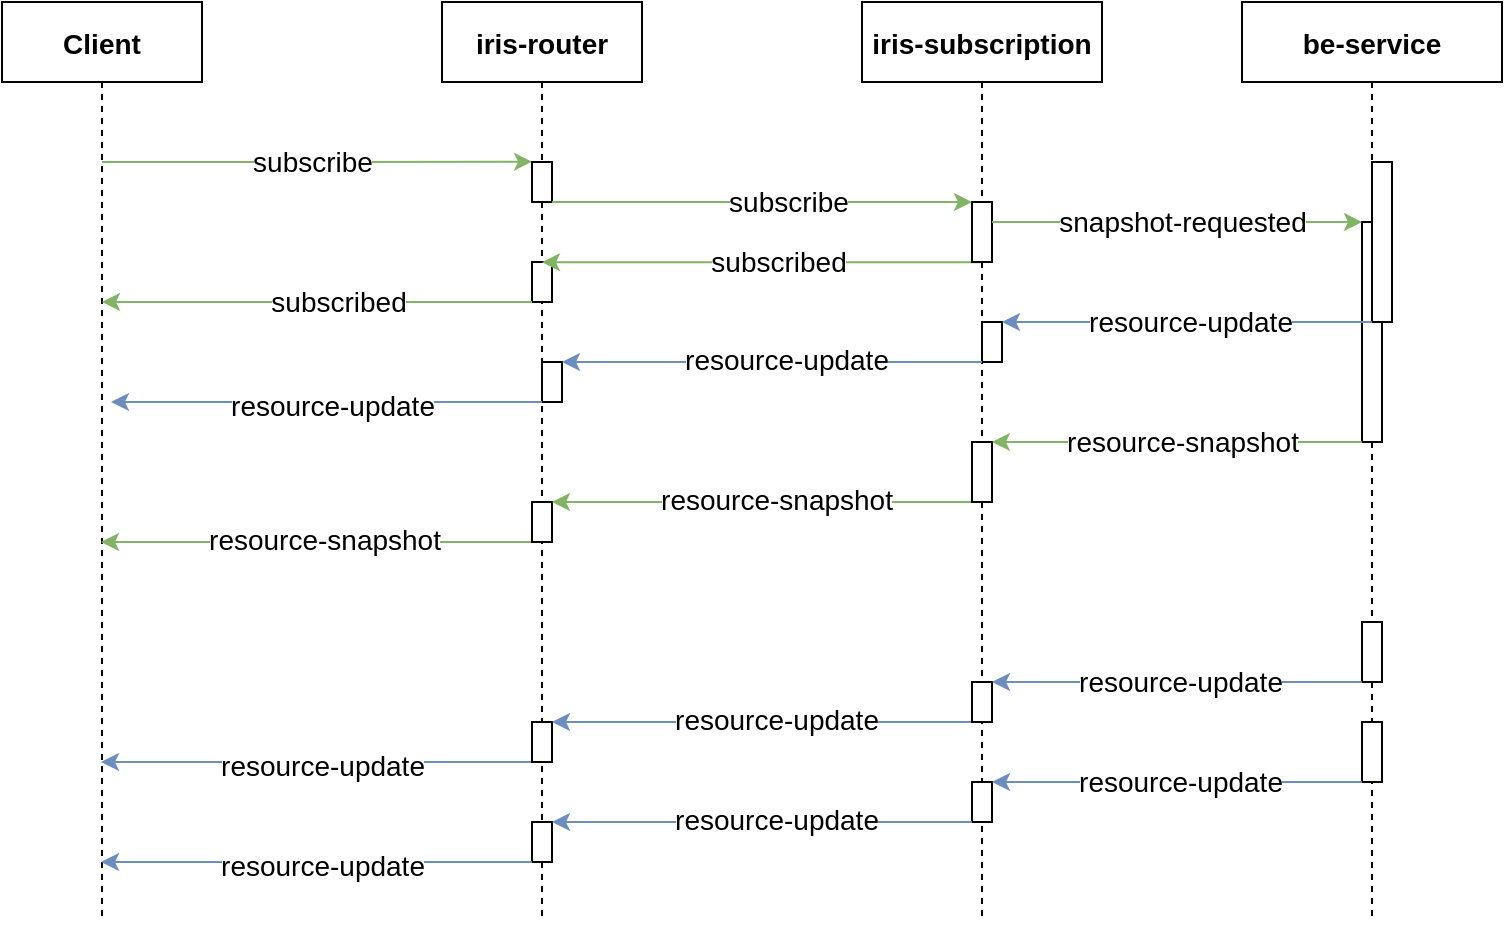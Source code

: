<mxfile version="17.4.0" type="embed"><diagram id="kgpKYQtTHZ0yAKxKKP6v" name="Page-1"><mxGraphModel dx="1912" dy="1081" grid="1" gridSize="10" guides="1" tooltips="1" connect="1" arrows="1" fold="1" page="1" pageScale="1" pageWidth="850" pageHeight="1100" math="0" shadow="0"><root><mxCell id="0"/><mxCell id="1" parent="0"/><mxCell id="eew5a1gCUAwtscPJWjP9-13" style="edgeStyle=orthogonalEdgeStyle;rounded=0;orthogonalLoop=1;jettySize=auto;html=1;entryX=0.003;entryY=-0.007;entryDx=0;entryDy=0;entryPerimeter=0;fontSize=14;fillColor=#d5e8d4;strokeColor=#82b366;" parent="1" source="3nuBFxr9cyL0pnOWT2aG-1" target="eew5a1gCUAwtscPJWjP9-44" edge="1"><mxGeometry relative="1" as="geometry"><Array as="points"><mxPoint x="210" y="160"/><mxPoint x="210" y="160"/></Array></mxGeometry></mxCell><mxCell id="eew5a1gCUAwtscPJWjP9-14" value="subscribe" style="edgeLabel;html=1;align=center;verticalAlign=middle;resizable=0;points=[];fontSize=14;" parent="eew5a1gCUAwtscPJWjP9-13" vertex="1" connectable="0"><mxGeometry x="-0.186" y="1" relative="1" as="geometry"><mxPoint x="17" y="1" as="offset"/></mxGeometry></mxCell><mxCell id="3nuBFxr9cyL0pnOWT2aG-1" value="Client" style="shape=umlLifeline;perimeter=lifelinePerimeter;container=1;collapsible=0;recursiveResize=0;rounded=0;shadow=0;strokeWidth=1;fontSize=14;fontStyle=1" parent="1" vertex="1"><mxGeometry x="50" y="80" width="100" height="460" as="geometry"/></mxCell><mxCell id="eew5a1gCUAwtscPJWjP9-24" style="edgeStyle=orthogonalEdgeStyle;rounded=0;orthogonalLoop=1;jettySize=auto;html=1;fontSize=14;fillColor=#d5e8d4;strokeColor=#82b366;" parent="1" source="eew5a1gCUAwtscPJWjP9-59" edge="1"><mxGeometry relative="1" as="geometry"><mxPoint x="99.5" y="350" as="targetPoint"/><Array as="points"><mxPoint x="220" y="350"/><mxPoint x="220" y="350"/></Array></mxGeometry></mxCell><mxCell id="eew5a1gCUAwtscPJWjP9-25" value="resource-snapshot" style="edgeLabel;html=1;align=center;verticalAlign=middle;resizable=0;points=[];fontSize=14;" parent="eew5a1gCUAwtscPJWjP9-24" vertex="1" connectable="0"><mxGeometry x="-0.16" y="-1" relative="1" as="geometry"><mxPoint x="-14" as="offset"/></mxGeometry></mxCell><mxCell id="eew5a1gCUAwtscPJWjP9-33" style="edgeStyle=orthogonalEdgeStyle;rounded=0;orthogonalLoop=1;jettySize=auto;html=1;fontSize=14;fillColor=#dae8fc;strokeColor=#6c8ebf;" parent="1" source="eew5a1gCUAwtscPJWjP9-64" edge="1"><mxGeometry relative="1" as="geometry"><mxPoint x="99.5" y="460" as="targetPoint"/><Array as="points"><mxPoint x="300" y="460"/><mxPoint x="300" y="460"/></Array></mxGeometry></mxCell><mxCell id="eew5a1gCUAwtscPJWjP9-34" value="resource-update" style="edgeLabel;html=1;align=center;verticalAlign=middle;resizable=0;points=[];fontSize=14;" parent="eew5a1gCUAwtscPJWjP9-33" vertex="1" connectable="0"><mxGeometry x="-0.137" y="2" relative="1" as="geometry"><mxPoint x="-12" as="offset"/></mxGeometry></mxCell><mxCell id="3nuBFxr9cyL0pnOWT2aG-5" value="iris-router" style="shape=umlLifeline;perimeter=lifelinePerimeter;container=1;collapsible=0;recursiveResize=0;rounded=0;shadow=0;strokeWidth=1;fontSize=14;fontStyle=1" parent="1" vertex="1"><mxGeometry x="270" y="80" width="100" height="460" as="geometry"/></mxCell><mxCell id="eew5a1gCUAwtscPJWjP9-44" value="" style="html=1;points=[];perimeter=orthogonalPerimeter;fontSize=14;" parent="3nuBFxr9cyL0pnOWT2aG-5" vertex="1"><mxGeometry x="45" y="80" width="10" height="20" as="geometry"/></mxCell><mxCell id="eew5a1gCUAwtscPJWjP9-52" value="" style="html=1;points=[];perimeter=orthogonalPerimeter;fontSize=14;" parent="3nuBFxr9cyL0pnOWT2aG-5" vertex="1"><mxGeometry x="45" y="130" width="10" height="20" as="geometry"/></mxCell><mxCell id="eew5a1gCUAwtscPJWjP9-59" value="" style="html=1;points=[];perimeter=orthogonalPerimeter;fontSize=14;" parent="3nuBFxr9cyL0pnOWT2aG-5" vertex="1"><mxGeometry x="45" y="250" width="10" height="20" as="geometry"/></mxCell><mxCell id="eew5a1gCUAwtscPJWjP9-64" value="" style="html=1;points=[];perimeter=orthogonalPerimeter;fontSize=14;" parent="3nuBFxr9cyL0pnOWT2aG-5" vertex="1"><mxGeometry x="45" y="360" width="10" height="20" as="geometry"/></mxCell><mxCell id="eew5a1gCUAwtscPJWjP9-67" value="" style="html=1;points=[];perimeter=orthogonalPerimeter;fontSize=14;" parent="3nuBFxr9cyL0pnOWT2aG-5" vertex="1"><mxGeometry x="45" y="410" width="10" height="20" as="geometry"/></mxCell><mxCell id="eew5a1gCUAwtscPJWjP9-10" style="edgeStyle=orthogonalEdgeStyle;rounded=0;orthogonalLoop=1;jettySize=auto;html=1;exitX=0.452;exitY=1.003;exitDx=0;exitDy=0;exitPerimeter=0;fontSize=14;fillColor=#d5e8d4;strokeColor=#82b366;" parent="1" source="eew5a1gCUAwtscPJWjP9-41" target="3nuBFxr9cyL0pnOWT2aG-5" edge="1"><mxGeometry relative="1" as="geometry"><Array as="points"><mxPoint x="490" y="210"/><mxPoint x="490" y="210"/></Array></mxGeometry></mxCell><mxCell id="eew5a1gCUAwtscPJWjP9-12" value="subscribed" style="edgeLabel;html=1;align=center;verticalAlign=middle;resizable=0;points=[];fontSize=14;" parent="eew5a1gCUAwtscPJWjP9-10" vertex="1" connectable="0"><mxGeometry x="-0.217" relative="1" as="geometry"><mxPoint x="-16" as="offset"/></mxGeometry></mxCell><mxCell id="eew5a1gCUAwtscPJWjP9-22" style="edgeStyle=orthogonalEdgeStyle;rounded=0;orthogonalLoop=1;jettySize=auto;html=1;fontSize=14;fillColor=#d5e8d4;strokeColor=#82b366;" parent="1" source="eew5a1gCUAwtscPJWjP9-56" target="eew5a1gCUAwtscPJWjP9-59" edge="1"><mxGeometry relative="1" as="geometry"><Array as="points"><mxPoint x="460" y="330"/><mxPoint x="460" y="330"/></Array></mxGeometry></mxCell><mxCell id="eew5a1gCUAwtscPJWjP9-23" value="resource-snapshot" style="edgeLabel;html=1;align=center;verticalAlign=middle;resizable=0;points=[];fontSize=14;" parent="eew5a1gCUAwtscPJWjP9-22" vertex="1" connectable="0"><mxGeometry x="-0.208" y="-1" relative="1" as="geometry"><mxPoint x="-15" as="offset"/></mxGeometry></mxCell><mxCell id="eew5a1gCUAwtscPJWjP9-31" style="edgeStyle=orthogonalEdgeStyle;rounded=0;orthogonalLoop=1;jettySize=auto;html=1;fontSize=14;fillColor=#dae8fc;strokeColor=#6c8ebf;" parent="1" source="eew5a1gCUAwtscPJWjP9-61" target="eew5a1gCUAwtscPJWjP9-64" edge="1"><mxGeometry relative="1" as="geometry"><Array as="points"><mxPoint x="390" y="440"/><mxPoint x="390" y="440"/></Array></mxGeometry></mxCell><mxCell id="eew5a1gCUAwtscPJWjP9-32" value="resource-update" style="edgeLabel;html=1;align=center;verticalAlign=middle;resizable=0;points=[];fontSize=14;" parent="eew5a1gCUAwtscPJWjP9-31" vertex="1" connectable="0"><mxGeometry x="-0.217" y="-1" relative="1" as="geometry"><mxPoint x="-16" as="offset"/></mxGeometry></mxCell><mxCell id="eew5a1gCUAwtscPJWjP9-1" value="iris-subscription" style="shape=umlLifeline;perimeter=lifelinePerimeter;container=1;collapsible=0;recursiveResize=0;rounded=0;shadow=0;strokeWidth=1;fontSize=14;fontStyle=1" parent="1" vertex="1"><mxGeometry x="480" y="80" width="120" height="460" as="geometry"/></mxCell><mxCell id="eew5a1gCUAwtscPJWjP9-41" value="" style="html=1;points=[];perimeter=orthogonalPerimeter;fontSize=14;" parent="eew5a1gCUAwtscPJWjP9-1" vertex="1"><mxGeometry x="55" y="100" width="10" height="30" as="geometry"/></mxCell><mxCell id="eew5a1gCUAwtscPJWjP9-56" value="" style="html=1;points=[];perimeter=orthogonalPerimeter;fontSize=14;" parent="eew5a1gCUAwtscPJWjP9-1" vertex="1"><mxGeometry x="55" y="220" width="10" height="30" as="geometry"/></mxCell><mxCell id="eew5a1gCUAwtscPJWjP9-61" value="" style="html=1;points=[];perimeter=orthogonalPerimeter;fontSize=14;" parent="eew5a1gCUAwtscPJWjP9-1" vertex="1"><mxGeometry x="55" y="340" width="10" height="20" as="geometry"/></mxCell><mxCell id="eew5a1gCUAwtscPJWjP9-71" value="" style="html=1;points=[];perimeter=orthogonalPerimeter;fontSize=14;" parent="eew5a1gCUAwtscPJWjP9-1" vertex="1"><mxGeometry x="55" y="390" width="10" height="20" as="geometry"/></mxCell><mxCell id="eew5a1gCUAwtscPJWjP9-3" value="be-service" style="shape=umlLifeline;perimeter=lifelinePerimeter;container=1;collapsible=0;recursiveResize=0;rounded=0;shadow=0;strokeWidth=1;fontSize=14;fontStyle=1" parent="1" vertex="1"><mxGeometry x="670" y="80" width="130" height="460" as="geometry"/></mxCell><mxCell id="eew5a1gCUAwtscPJWjP9-40" value="" style="html=1;points=[];perimeter=orthogonalPerimeter;fontSize=14;" parent="eew5a1gCUAwtscPJWjP9-3" vertex="1"><mxGeometry x="60" y="110" width="10" height="110" as="geometry"/></mxCell><mxCell id="eew5a1gCUAwtscPJWjP9-60" value="" style="html=1;points=[];perimeter=orthogonalPerimeter;fontSize=14;" parent="eew5a1gCUAwtscPJWjP9-3" vertex="1"><mxGeometry x="60" y="310" width="10" height="30" as="geometry"/></mxCell><mxCell id="eew5a1gCUAwtscPJWjP9-70" value="" style="html=1;points=[];perimeter=orthogonalPerimeter;fontSize=14;" parent="eew5a1gCUAwtscPJWjP9-3" vertex="1"><mxGeometry x="60" y="360" width="10" height="30" as="geometry"/></mxCell><mxCell id="O5MoJIMOQRPoD8Yg6vG0-1" value="" style="html=1;points=[];perimeter=orthogonalPerimeter;fontSize=14;" parent="eew5a1gCUAwtscPJWjP9-3" vertex="1"><mxGeometry x="65" y="80" width="10" height="80" as="geometry"/></mxCell><mxCell id="eew5a1gCUAwtscPJWjP9-42" style="edgeStyle=orthogonalEdgeStyle;rounded=0;orthogonalLoop=1;jettySize=auto;html=1;entryX=0;entryY=0;entryDx=0;entryDy=0;entryPerimeter=0;fontSize=14;fillColor=#d5e8d4;strokeColor=#82b366;" parent="1" source="eew5a1gCUAwtscPJWjP9-41" target="eew5a1gCUAwtscPJWjP9-40" edge="1"><mxGeometry relative="1" as="geometry"><Array as="points"><mxPoint x="640" y="190"/><mxPoint x="640" y="190"/></Array></mxGeometry></mxCell><mxCell id="eew5a1gCUAwtscPJWjP9-43" value="snapshot-requested" style="edgeLabel;html=1;align=center;verticalAlign=middle;resizable=0;points=[];fontSize=14;" parent="eew5a1gCUAwtscPJWjP9-42" vertex="1" connectable="0"><mxGeometry x="0.362" y="1" relative="1" as="geometry"><mxPoint x="-31" y="1" as="offset"/></mxGeometry></mxCell><mxCell id="eew5a1gCUAwtscPJWjP9-50" style="edgeStyle=orthogonalEdgeStyle;rounded=0;orthogonalLoop=1;jettySize=auto;html=1;fontSize=14;fillColor=#d5e8d4;strokeColor=#82b366;" parent="1" source="eew5a1gCUAwtscPJWjP9-44" target="eew5a1gCUAwtscPJWjP9-41" edge="1"><mxGeometry relative="1" as="geometry"><Array as="points"><mxPoint x="460" y="180"/><mxPoint x="460" y="180"/></Array></mxGeometry></mxCell><mxCell id="eew5a1gCUAwtscPJWjP9-51" value="subscribe" style="edgeLabel;html=1;align=center;verticalAlign=middle;resizable=0;points=[];fontSize=14;" parent="eew5a1gCUAwtscPJWjP9-50" vertex="1" connectable="0"><mxGeometry x="0.237" relative="1" as="geometry"><mxPoint x="-12" as="offset"/></mxGeometry></mxCell><mxCell id="eew5a1gCUAwtscPJWjP9-54" style="edgeStyle=orthogonalEdgeStyle;rounded=0;orthogonalLoop=1;jettySize=auto;html=1;fontSize=14;fillColor=#d5e8d4;strokeColor=#82b366;" parent="1" source="eew5a1gCUAwtscPJWjP9-52" target="3nuBFxr9cyL0pnOWT2aG-1" edge="1"><mxGeometry relative="1" as="geometry"><Array as="points"><mxPoint x="310" y="230"/><mxPoint x="310" y="230"/></Array></mxGeometry></mxCell><mxCell id="eew5a1gCUAwtscPJWjP9-55" value="subscribed" style="edgeLabel;html=1;align=center;verticalAlign=middle;resizable=0;points=[];fontSize=14;" parent="eew5a1gCUAwtscPJWjP9-54" vertex="1" connectable="0"><mxGeometry x="-0.363" y="2" relative="1" as="geometry"><mxPoint x="-29" y="-2" as="offset"/></mxGeometry></mxCell><mxCell id="eew5a1gCUAwtscPJWjP9-57" style="edgeStyle=orthogonalEdgeStyle;rounded=0;orthogonalLoop=1;jettySize=auto;html=1;fontSize=14;fillColor=#d5e8d4;strokeColor=#82b366;" parent="1" source="eew5a1gCUAwtscPJWjP9-40" target="eew5a1gCUAwtscPJWjP9-56" edge="1"><mxGeometry relative="1" as="geometry"><mxPoint x="730" y="300" as="sourcePoint"/><Array as="points"><mxPoint x="640" y="300"/><mxPoint x="640" y="300"/></Array></mxGeometry></mxCell><mxCell id="eew5a1gCUAwtscPJWjP9-58" value="resource-snapshot" style="edgeLabel;html=1;align=center;verticalAlign=middle;resizable=0;points=[];fontSize=14;" parent="eew5a1gCUAwtscPJWjP9-57" vertex="1" connectable="0"><mxGeometry x="-0.282" y="2" relative="1" as="geometry"><mxPoint x="-24" y="-2" as="offset"/></mxGeometry></mxCell><mxCell id="eew5a1gCUAwtscPJWjP9-62" style="edgeStyle=orthogonalEdgeStyle;rounded=0;orthogonalLoop=1;jettySize=auto;html=1;fontSize=14;fillColor=#dae8fc;strokeColor=#6c8ebf;" parent="1" source="eew5a1gCUAwtscPJWjP9-60" target="eew5a1gCUAwtscPJWjP9-61" edge="1"><mxGeometry relative="1" as="geometry"><Array as="points"><mxPoint x="620" y="420"/><mxPoint x="620" y="420"/></Array></mxGeometry></mxCell><mxCell id="eew5a1gCUAwtscPJWjP9-63" value="resource-update" style="edgeLabel;html=1;align=center;verticalAlign=middle;resizable=0;points=[];fontSize=14;" parent="eew5a1gCUAwtscPJWjP9-62" vertex="1" connectable="0"><mxGeometry x="-0.22" y="2" relative="1" as="geometry"><mxPoint x="-19" y="-2" as="offset"/></mxGeometry></mxCell><mxCell id="eew5a1gCUAwtscPJWjP9-65" style="edgeStyle=orthogonalEdgeStyle;rounded=0;orthogonalLoop=1;jettySize=auto;html=1;fontSize=14;fillColor=#dae8fc;strokeColor=#6c8ebf;" parent="1" source="eew5a1gCUAwtscPJWjP9-67" edge="1"><mxGeometry relative="1" as="geometry"><mxPoint x="99.5" y="510" as="targetPoint"/><Array as="points"><mxPoint x="220" y="510"/><mxPoint x="220" y="510"/></Array></mxGeometry></mxCell><mxCell id="eew5a1gCUAwtscPJWjP9-66" value="resource-update" style="edgeLabel;html=1;align=center;verticalAlign=middle;resizable=0;points=[];fontSize=14;" parent="eew5a1gCUAwtscPJWjP9-65" vertex="1" connectable="0"><mxGeometry x="-0.137" y="2" relative="1" as="geometry"><mxPoint x="-12" as="offset"/></mxGeometry></mxCell><mxCell id="eew5a1gCUAwtscPJWjP9-68" style="edgeStyle=orthogonalEdgeStyle;rounded=0;orthogonalLoop=1;jettySize=auto;html=1;fontSize=14;fillColor=#dae8fc;strokeColor=#6c8ebf;" parent="1" source="eew5a1gCUAwtscPJWjP9-71" target="eew5a1gCUAwtscPJWjP9-67" edge="1"><mxGeometry relative="1" as="geometry"><Array as="points"><mxPoint x="460" y="490"/><mxPoint x="460" y="490"/></Array></mxGeometry></mxCell><mxCell id="eew5a1gCUAwtscPJWjP9-69" value="resource-update" style="edgeLabel;html=1;align=center;verticalAlign=middle;resizable=0;points=[];fontSize=14;" parent="eew5a1gCUAwtscPJWjP9-68" vertex="1" connectable="0"><mxGeometry x="-0.217" y="-1" relative="1" as="geometry"><mxPoint x="-16" as="offset"/></mxGeometry></mxCell><mxCell id="eew5a1gCUAwtscPJWjP9-72" style="edgeStyle=orthogonalEdgeStyle;rounded=0;orthogonalLoop=1;jettySize=auto;html=1;fontSize=14;fillColor=#dae8fc;strokeColor=#6c8ebf;" parent="1" source="eew5a1gCUAwtscPJWjP9-70" target="eew5a1gCUAwtscPJWjP9-71" edge="1"><mxGeometry relative="1" as="geometry"><Array as="points"><mxPoint x="690" y="470"/><mxPoint x="690" y="470"/></Array></mxGeometry></mxCell><mxCell id="eew5a1gCUAwtscPJWjP9-73" value="resource-update" style="edgeLabel;html=1;align=center;verticalAlign=middle;resizable=0;points=[];fontSize=14;" parent="eew5a1gCUAwtscPJWjP9-72" vertex="1" connectable="0"><mxGeometry x="-0.22" y="2" relative="1" as="geometry"><mxPoint x="-19" y="-2" as="offset"/></mxGeometry></mxCell><mxCell id="O5MoJIMOQRPoD8Yg6vG0-2" value="" style="html=1;points=[];perimeter=orthogonalPerimeter;fontSize=14;" parent="1" vertex="1"><mxGeometry x="320" y="260" width="10" height="20" as="geometry"/></mxCell><mxCell id="O5MoJIMOQRPoD8Yg6vG0-3" value="" style="html=1;points=[];perimeter=orthogonalPerimeter;fontSize=14;" parent="1" vertex="1"><mxGeometry x="540" y="240" width="10" height="20" as="geometry"/></mxCell><mxCell id="O5MoJIMOQRPoD8Yg6vG0-4" style="edgeStyle=orthogonalEdgeStyle;rounded=0;orthogonalLoop=1;jettySize=auto;html=1;fontSize=14;fillColor=#dae8fc;strokeColor=#6c8ebf;" parent="1" source="O5MoJIMOQRPoD8Yg6vG0-2" edge="1"><mxGeometry relative="1" as="geometry"><mxPoint x="104.5" y="280" as="targetPoint"/><Array as="points"><mxPoint x="225" y="280"/><mxPoint x="225" y="280"/></Array></mxGeometry></mxCell><mxCell id="O5MoJIMOQRPoD8Yg6vG0-5" value="resource-update" style="edgeLabel;html=1;align=center;verticalAlign=middle;resizable=0;points=[];fontSize=14;" parent="O5MoJIMOQRPoD8Yg6vG0-4" vertex="1" connectable="0"><mxGeometry x="-0.137" y="2" relative="1" as="geometry"><mxPoint x="-12" as="offset"/></mxGeometry></mxCell><mxCell id="O5MoJIMOQRPoD8Yg6vG0-6" style="edgeStyle=orthogonalEdgeStyle;rounded=0;orthogonalLoop=1;jettySize=auto;html=1;fontSize=14;fillColor=#dae8fc;strokeColor=#6c8ebf;" parent="1" source="O5MoJIMOQRPoD8Yg6vG0-3" target="O5MoJIMOQRPoD8Yg6vG0-2" edge="1"><mxGeometry relative="1" as="geometry"><Array as="points"><mxPoint x="465" y="260"/><mxPoint x="465" y="260"/></Array></mxGeometry></mxCell><mxCell id="O5MoJIMOQRPoD8Yg6vG0-7" value="resource-update" style="edgeLabel;html=1;align=center;verticalAlign=middle;resizable=0;points=[];fontSize=14;" parent="O5MoJIMOQRPoD8Yg6vG0-6" vertex="1" connectable="0"><mxGeometry x="-0.217" y="-1" relative="1" as="geometry"><mxPoint x="-16" as="offset"/></mxGeometry></mxCell><mxCell id="O5MoJIMOQRPoD8Yg6vG0-8" style="edgeStyle=orthogonalEdgeStyle;rounded=0;orthogonalLoop=1;jettySize=auto;html=1;fontSize=14;fillColor=#dae8fc;strokeColor=#6c8ebf;" parent="1" source="O5MoJIMOQRPoD8Yg6vG0-1" target="O5MoJIMOQRPoD8Yg6vG0-3" edge="1"><mxGeometry relative="1" as="geometry"><Array as="points"><mxPoint x="650" y="240"/><mxPoint x="650" y="240"/></Array><mxPoint x="735" y="240" as="sourcePoint"/></mxGeometry></mxCell><mxCell id="O5MoJIMOQRPoD8Yg6vG0-9" value="resource-update" style="edgeLabel;html=1;align=center;verticalAlign=middle;resizable=0;points=[];fontSize=14;" parent="O5MoJIMOQRPoD8Yg6vG0-8" vertex="1" connectable="0"><mxGeometry x="-0.22" y="2" relative="1" as="geometry"><mxPoint x="-19" y="-2" as="offset"/></mxGeometry></mxCell></root></mxGraphModel></diagram></mxfile>